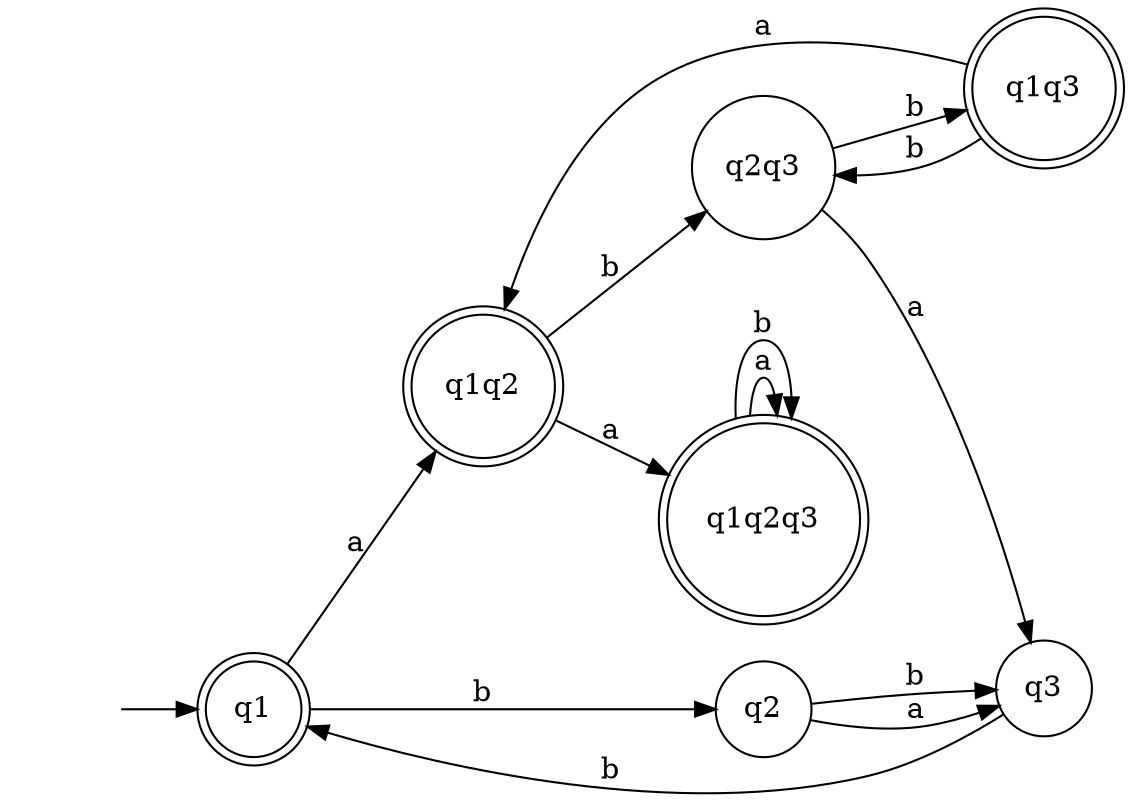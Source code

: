 digraph G {
  rankdir = LR;
  node [shape = doublecircle]; q1, q1q2, q1q3, q1q2q3;
  node [shape = circle];
  q1 -> q1q2 [label = "a"];
  q1 -> q2 [label = "b"];
  q1q2 -> q1q2q3 [label = "a"];
  q1q2 -> q2q3 [label = "b"];
  q2 -> q3 [label = "a"];
  q2 -> q3 [label = "b"];
  q1q2q3 -> q1q2q3 [label = "a"];
  q1q2q3 -> q1q2q3 [label = "b"];
  q3 -> q1 [label = "b"];
  q2q3 -> q3 [label = "a"]
  q2q3 -> q1q3 [label = "b"]
  q1q3 -> q1q2 [label = "a"]
  q1q3 -> q2q3 [label = "b"]

  node [shape = none, label = ""] 0;
  0 -> q1
}

